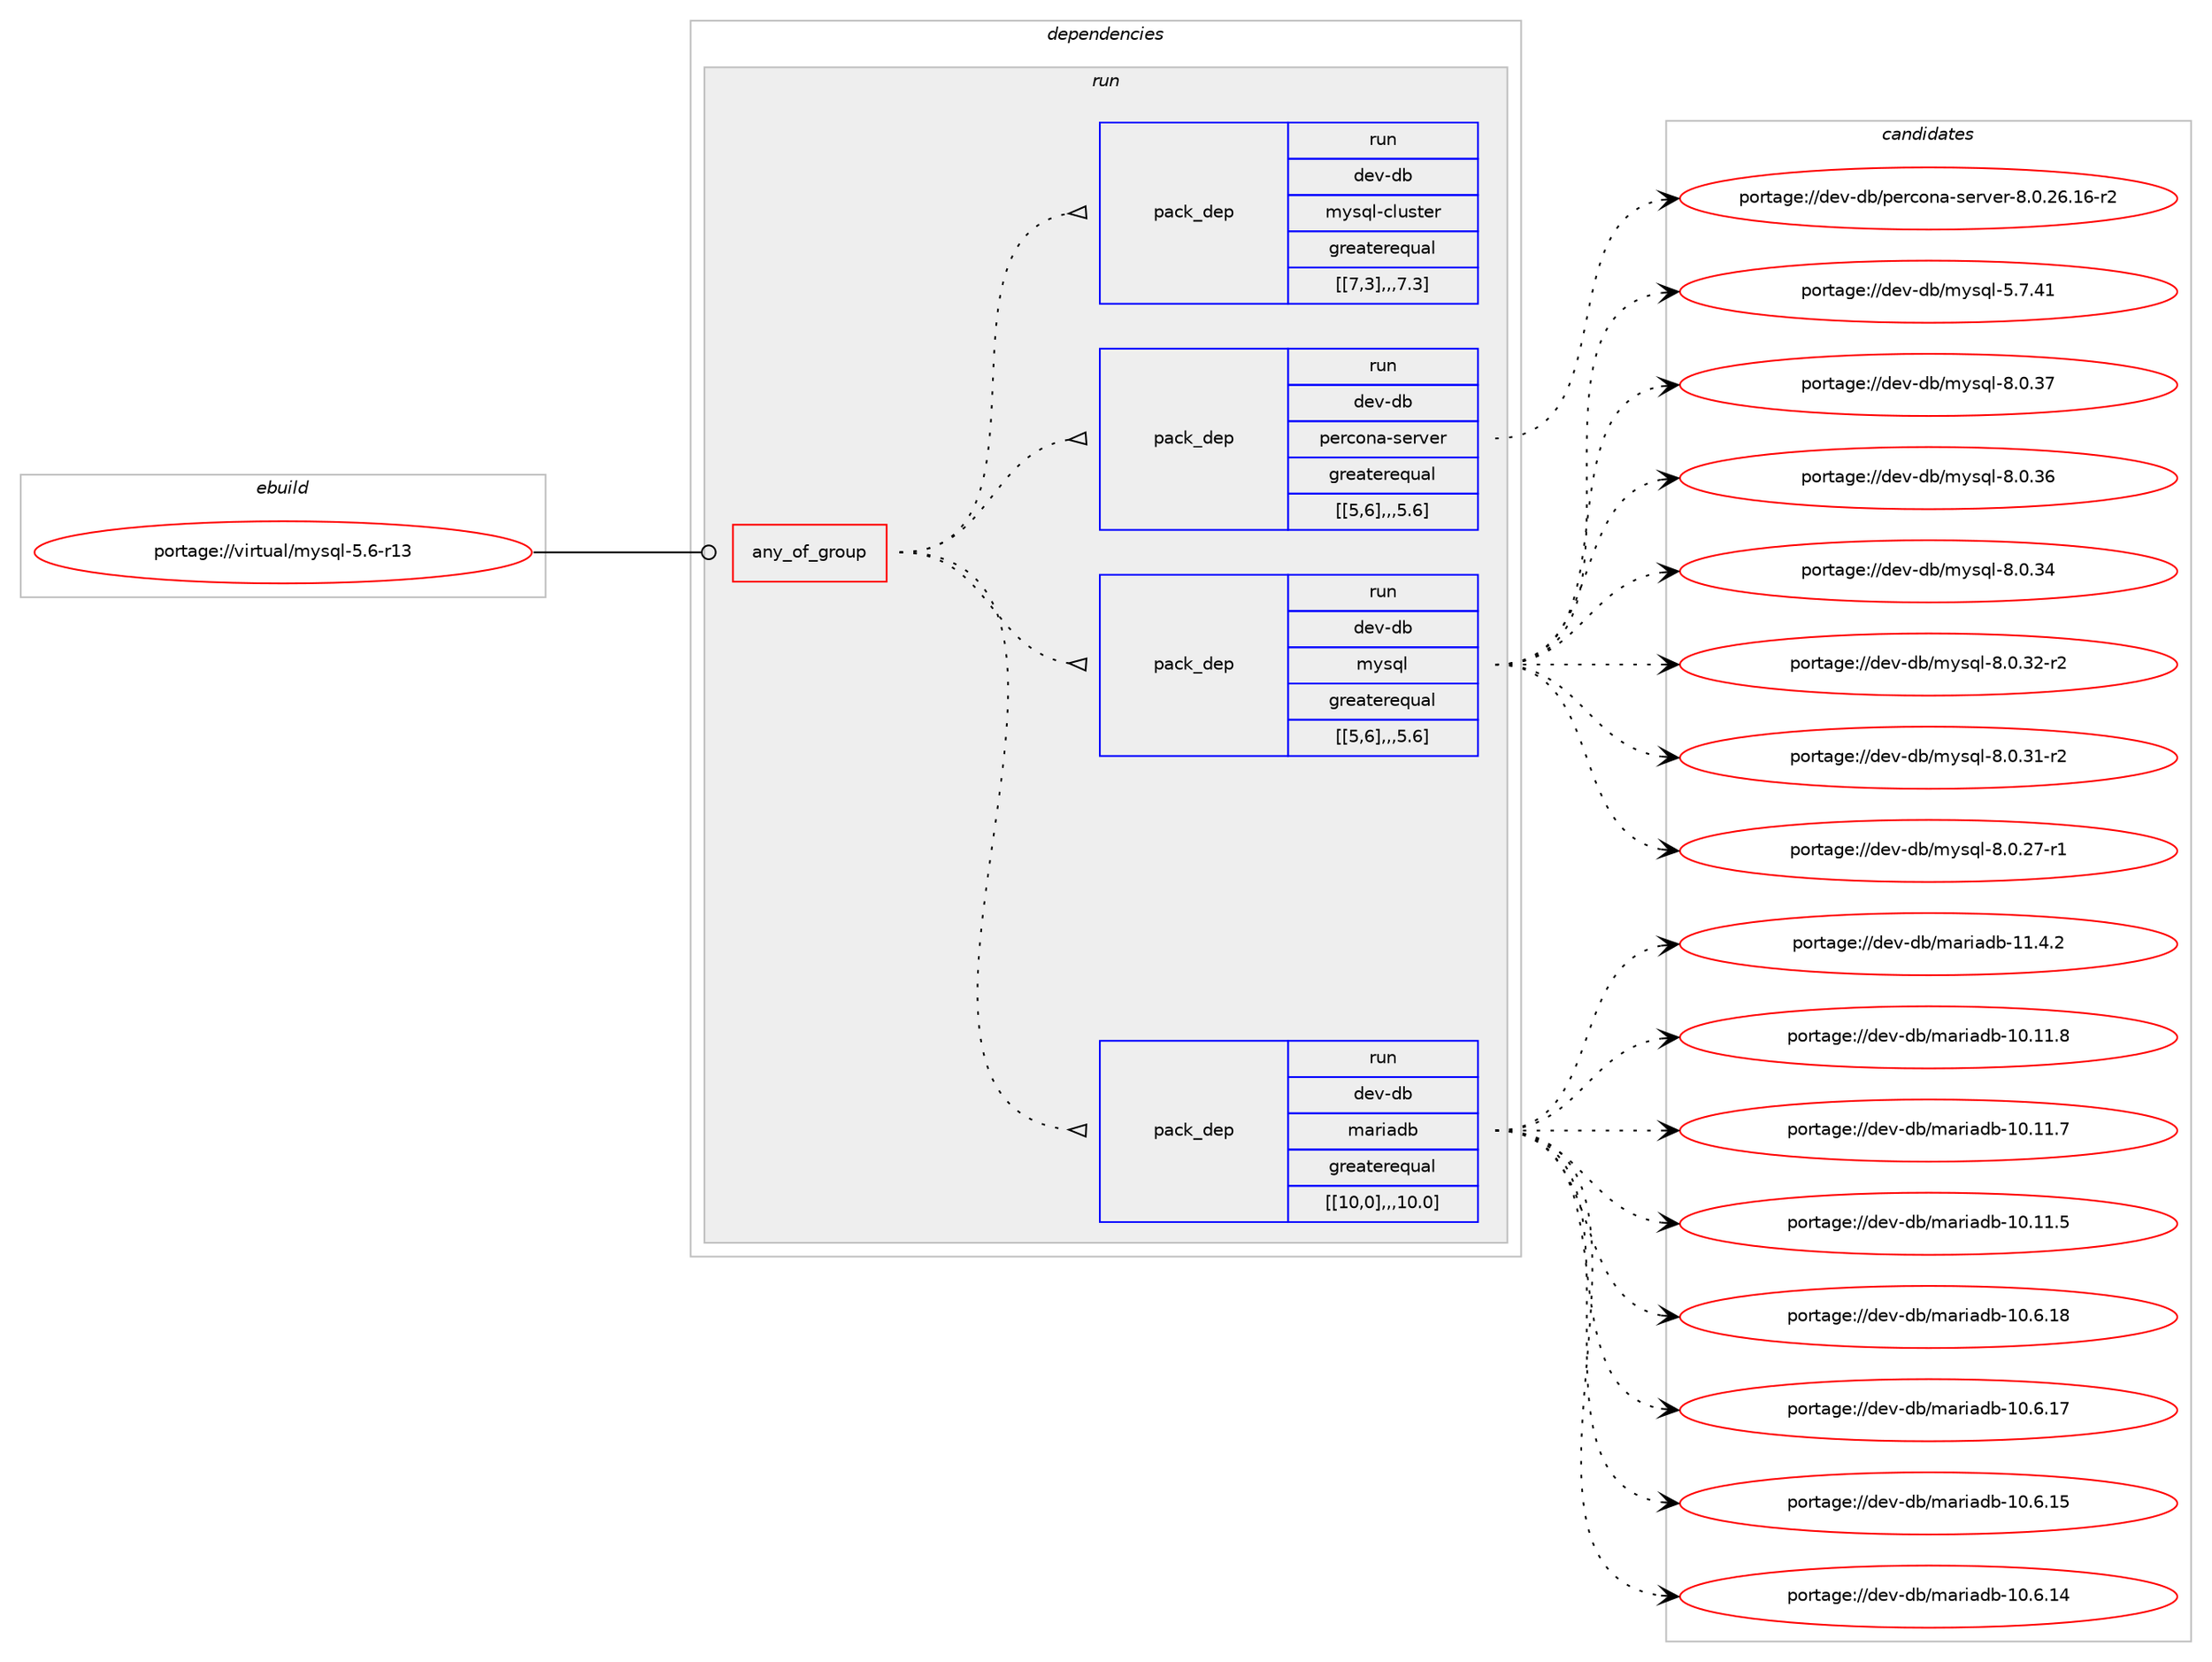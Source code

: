 digraph prolog {

# *************
# Graph options
# *************

newrank=true;
concentrate=true;
compound=true;
graph [rankdir=LR,fontname=Helvetica,fontsize=10,ranksep=1.5];#, ranksep=2.5, nodesep=0.2];
edge  [arrowhead=vee];
node  [fontname=Helvetica,fontsize=10];

# **********
# The ebuild
# **********

subgraph cluster_leftcol {
color=gray;
label=<<i>ebuild</i>>;
id [label="portage://virtual/mysql-5.6-r13", color=red, width=4, href="../virtual/mysql-5.6-r13.svg"];
}

# ****************
# The dependencies
# ****************

subgraph cluster_midcol {
color=gray;
label=<<i>dependencies</i>>;
subgraph cluster_compile {
fillcolor="#eeeeee";
style=filled;
label=<<i>compile</i>>;
}
subgraph cluster_compileandrun {
fillcolor="#eeeeee";
style=filled;
label=<<i>compile and run</i>>;
}
subgraph cluster_run {
fillcolor="#eeeeee";
style=filled;
label=<<i>run</i>>;
subgraph any53 {
dependency1860 [label=<<TABLE BORDER="0" CELLBORDER="1" CELLSPACING="0" CELLPADDING="4"><TR><TD CELLPADDING="10">any_of_group</TD></TR></TABLE>>, shape=none, color=red];subgraph pack1422 {
dependency1861 [label=<<TABLE BORDER="0" CELLBORDER="1" CELLSPACING="0" CELLPADDING="4" WIDTH="220"><TR><TD ROWSPAN="6" CELLPADDING="30">pack_dep</TD></TR><TR><TD WIDTH="110">run</TD></TR><TR><TD>dev-db</TD></TR><TR><TD>mariadb</TD></TR><TR><TD>greaterequal</TD></TR><TR><TD>[[10,0],,,10.0]</TD></TR></TABLE>>, shape=none, color=blue];
}
dependency1860:e -> dependency1861:w [weight=20,style="dotted",arrowhead="oinv"];
subgraph pack1424 {
dependency1864 [label=<<TABLE BORDER="0" CELLBORDER="1" CELLSPACING="0" CELLPADDING="4" WIDTH="220"><TR><TD ROWSPAN="6" CELLPADDING="30">pack_dep</TD></TR><TR><TD WIDTH="110">run</TD></TR><TR><TD>dev-db</TD></TR><TR><TD>mysql</TD></TR><TR><TD>greaterequal</TD></TR><TR><TD>[[5,6],,,5.6]</TD></TR></TABLE>>, shape=none, color=blue];
}
dependency1860:e -> dependency1864:w [weight=20,style="dotted",arrowhead="oinv"];
subgraph pack1426 {
dependency1867 [label=<<TABLE BORDER="0" CELLBORDER="1" CELLSPACING="0" CELLPADDING="4" WIDTH="220"><TR><TD ROWSPAN="6" CELLPADDING="30">pack_dep</TD></TR><TR><TD WIDTH="110">run</TD></TR><TR><TD>dev-db</TD></TR><TR><TD>percona-server</TD></TR><TR><TD>greaterequal</TD></TR><TR><TD>[[5,6],,,5.6]</TD></TR></TABLE>>, shape=none, color=blue];
}
dependency1860:e -> dependency1867:w [weight=20,style="dotted",arrowhead="oinv"];
subgraph pack1428 {
dependency1872 [label=<<TABLE BORDER="0" CELLBORDER="1" CELLSPACING="0" CELLPADDING="4" WIDTH="220"><TR><TD ROWSPAN="6" CELLPADDING="30">pack_dep</TD></TR><TR><TD WIDTH="110">run</TD></TR><TR><TD>dev-db</TD></TR><TR><TD>mysql-cluster</TD></TR><TR><TD>greaterequal</TD></TR><TR><TD>[[7,3],,,7.3]</TD></TR></TABLE>>, shape=none, color=blue];
}
dependency1860:e -> dependency1872:w [weight=20,style="dotted",arrowhead="oinv"];
}
id:e -> dependency1860:w [weight=20,style="solid",arrowhead="odot"];
}
}

# **************
# The candidates
# **************

subgraph cluster_choices {
rank=same;
color=gray;
label=<<i>candidates</i>>;

subgraph choice1376 {
color=black;
nodesep=1;
choice10010111845100984710997114105971009845494946524650 [label="portage://dev-db/mariadb-11.4.2", color=red, width=4,href="../dev-db/mariadb-11.4.2.svg"];
choice1001011184510098471099711410597100984549484649494656 [label="portage://dev-db/mariadb-10.11.8", color=red, width=4,href="../dev-db/mariadb-10.11.8.svg"];
choice1001011184510098471099711410597100984549484649494655 [label="portage://dev-db/mariadb-10.11.7", color=red, width=4,href="../dev-db/mariadb-10.11.7.svg"];
choice1001011184510098471099711410597100984549484649494653 [label="portage://dev-db/mariadb-10.11.5", color=red, width=4,href="../dev-db/mariadb-10.11.5.svg"];
choice1001011184510098471099711410597100984549484654464956 [label="portage://dev-db/mariadb-10.6.18", color=red, width=4,href="../dev-db/mariadb-10.6.18.svg"];
choice1001011184510098471099711410597100984549484654464955 [label="portage://dev-db/mariadb-10.6.17", color=red, width=4,href="../dev-db/mariadb-10.6.17.svg"];
choice1001011184510098471099711410597100984549484654464953 [label="portage://dev-db/mariadb-10.6.15", color=red, width=4,href="../dev-db/mariadb-10.6.15.svg"];
choice1001011184510098471099711410597100984549484654464952 [label="portage://dev-db/mariadb-10.6.14", color=red, width=4,href="../dev-db/mariadb-10.6.14.svg"];
dependency1861:e -> choice10010111845100984710997114105971009845494946524650:w [style=dotted,weight="100"];
dependency1861:e -> choice1001011184510098471099711410597100984549484649494656:w [style=dotted,weight="100"];
dependency1861:e -> choice1001011184510098471099711410597100984549484649494655:w [style=dotted,weight="100"];
dependency1861:e -> choice1001011184510098471099711410597100984549484649494653:w [style=dotted,weight="100"];
dependency1861:e -> choice1001011184510098471099711410597100984549484654464956:w [style=dotted,weight="100"];
dependency1861:e -> choice1001011184510098471099711410597100984549484654464955:w [style=dotted,weight="100"];
dependency1861:e -> choice1001011184510098471099711410597100984549484654464953:w [style=dotted,weight="100"];
dependency1861:e -> choice1001011184510098471099711410597100984549484654464952:w [style=dotted,weight="100"];
}
subgraph choice1382 {
color=black;
nodesep=1;
choice10010111845100984710912111511310845564648465155 [label="portage://dev-db/mysql-8.0.37", color=red, width=4,href="../dev-db/mysql-8.0.37.svg"];
choice10010111845100984710912111511310845564648465154 [label="portage://dev-db/mysql-8.0.36", color=red, width=4,href="../dev-db/mysql-8.0.36.svg"];
choice10010111845100984710912111511310845564648465152 [label="portage://dev-db/mysql-8.0.34", color=red, width=4,href="../dev-db/mysql-8.0.34.svg"];
choice100101118451009847109121115113108455646484651504511450 [label="portage://dev-db/mysql-8.0.32-r2", color=red, width=4,href="../dev-db/mysql-8.0.32-r2.svg"];
choice100101118451009847109121115113108455646484651494511450 [label="portage://dev-db/mysql-8.0.31-r2", color=red, width=4,href="../dev-db/mysql-8.0.31-r2.svg"];
choice100101118451009847109121115113108455646484650554511449 [label="portage://dev-db/mysql-8.0.27-r1", color=red, width=4,href="../dev-db/mysql-8.0.27-r1.svg"];
choice10010111845100984710912111511310845534655465249 [label="portage://dev-db/mysql-5.7.41", color=red, width=4,href="../dev-db/mysql-5.7.41.svg"];
dependency1864:e -> choice10010111845100984710912111511310845564648465155:w [style=dotted,weight="100"];
dependency1864:e -> choice10010111845100984710912111511310845564648465154:w [style=dotted,weight="100"];
dependency1864:e -> choice10010111845100984710912111511310845564648465152:w [style=dotted,weight="100"];
dependency1864:e -> choice100101118451009847109121115113108455646484651504511450:w [style=dotted,weight="100"];
dependency1864:e -> choice100101118451009847109121115113108455646484651494511450:w [style=dotted,weight="100"];
dependency1864:e -> choice100101118451009847109121115113108455646484650554511449:w [style=dotted,weight="100"];
dependency1864:e -> choice10010111845100984710912111511310845534655465249:w [style=dotted,weight="100"];
}
subgraph choice1386 {
color=black;
nodesep=1;
choice100101118451009847112101114991111109745115101114118101114455646484650544649544511450 [label="portage://dev-db/percona-server-8.0.26.16-r2", color=red, width=4,href="../dev-db/percona-server-8.0.26.16-r2.svg"];
dependency1867:e -> choice100101118451009847112101114991111109745115101114118101114455646484650544649544511450:w [style=dotted,weight="100"];
}
subgraph choice1390 {
color=black;
nodesep=1;
}
}

}
